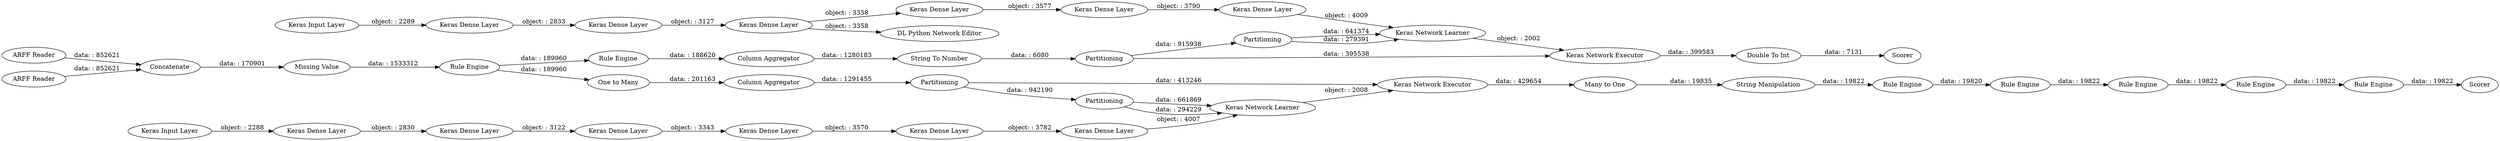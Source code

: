digraph {
	"784019232643204340_72" [label="Rule Engine"]
	"7649044951807812479_35" [label="Rule Engine"]
	"-9062402922066081241_57" [label="Keras Dense Layer"]
	"7649044951807812479_68" [label="One to Many"]
	"-9062402922066081241_61" [label="Keras Dense Layer"]
	"784019232643204340_71" [label="Rule Engine"]
	"7649044951807812479_22" [label="Column Aggregator"]
	"7649044951807812479_5" [label="Rule Engine"]
	"784019232643204340_73" [label="Rule Engine"]
	"784019232643204340_74" [label="Rule Engine"]
	"3902937424499596768_50" [label="Keras Dense Layer"]
	"3902937424499596768_47" [label="Keras Dense Layer"]
	"3902937424499596768_46" [label="Keras Input Layer"]
	"7649044951807812479_69" [label="Many to One"]
	"7649044951807812479_79" [label="Missing Value"]
	"-9062402922066081241_60" [label="Keras Dense Layer"]
	"7649044951807812479_44" [label="Double To Int"]
	"7649044951807812479_62" [label=Partitioning]
	"7649044951807812479_67" [label=Scorer]
	"7649044951807812479_39" [label="Keras Network Learner"]
	"3902937424499596768_49" [label="Keras Dense Layer"]
	"7649044951807812479_42" [label=Partitioning]
	"7649044951807812479_63" [label=Partitioning]
	"3902937424499596768_51" [label="Keras Dense Layer"]
	"7649044951807812479_65" [label="Keras Network Executor"]
	"-9062402922066081241_58" [label="Keras Dense Layer"]
	"-9062402922066081241_59" [label="Keras Dense Layer"]
	"7649044951807812479_40" [label="String To Number"]
	"7649044951807812479_43" [label="Keras Network Executor"]
	"7649044951807812479_70" [label="String Manipulation"]
	"7649044951807812479_2" [label="ARFF Reader"]
	"7649044951807812479_64" [label="Keras Network Learner"]
	"7649044951807812479_54" [label="Column Aggregator"]
	"3902937424499596768_52" [label="Keras Dense Layer"]
	"784019232643204340_75" [label="Rule Engine"]
	"-9062402922066081241_56" [label="Keras Dense Layer"]
	"3902937424499596768_48" [label="Keras Dense Layer"]
	"3902937424499596768_53" [label="DL Python Network Editor"]
	"7649044951807812479_45" [label=Scorer]
	"7649044951807812479_3" [label=Concatenate]
	"7649044951807812479_41" [label=Partitioning]
	"-9062402922066081241_55" [label="Keras Input Layer"]
	"7649044951807812479_1" [label="ARFF Reader"]
	"784019232643204340_73" -> "784019232643204340_74" [label="data: : 19822"]
	"3902937424499596768_49" -> "3902937424499596768_51" [label="object: : 3358"]
	"7649044951807812479_62" -> "7649044951807812479_63" [label="data: : 942190"]
	"784019232643204340_71" -> "784019232643204340_72" [label="data: : 19820"]
	"7649044951807812479_54" -> "7649044951807812479_62" [label="data: : 1291455"]
	"7649044951807812479_5" -> "7649044951807812479_35" [label="data: : 189960"]
	"-9062402922066081241_59" -> "-9062402922066081241_56" [label="object: : 3122"]
	"3902937424499596768_51" -> "3902937424499596768_48" [label="object: : 3577"]
	"7649044951807812479_63" -> "7649044951807812479_64" [label="data: : 661869"]
	"-9062402922066081241_55" -> "-9062402922066081241_58" [label="object: : 2288"]
	"7649044951807812479_70" -> "784019232643204340_71" [label="data: : 19822"]
	"7649044951807812479_42" -> "7649044951807812479_39" [label="data: : 279391"]
	"7649044951807812479_68" -> "7649044951807812479_54" [label="data: : 201163"]
	"7649044951807812479_69" -> "7649044951807812479_70" [label="data: : 19835"]
	"7649044951807812479_3" -> "7649044951807812479_79" [label="data: : 170901"]
	"7649044951807812479_64" -> "7649044951807812479_65" [label="object: : 2008"]
	"7649044951807812479_41" -> "7649044951807812479_43" [label="data: : 395538"]
	"3902937424499596768_52" -> "3902937424499596768_49" [label="object: : 3127"]
	"7649044951807812479_79" -> "7649044951807812479_5" [label="data: : 1533312"]
	"3902937424499596768_46" -> "3902937424499596768_47" [label="object: : 2289"]
	"3902937424499596768_49" -> "3902937424499596768_53" [label="object: : 3358"]
	"7649044951807812479_43" -> "7649044951807812479_44" [label="data: : 399583"]
	"7649044951807812479_62" -> "7649044951807812479_65" [label="data: : 413246"]
	"-9062402922066081241_56" -> "-9062402922066081241_60" [label="object: : 3343"]
	"3902937424499596768_48" -> "3902937424499596768_50" [label="object: : 3790"]
	"7649044951807812479_40" -> "7649044951807812479_41" [label="data: : 6080"]
	"-9062402922066081241_58" -> "-9062402922066081241_59" [label="object: : 2830"]
	"3902937424499596768_50" -> "7649044951807812479_39" [label="object: : 4009"]
	"7649044951807812479_2" -> "7649044951807812479_3" [label="data: : 852621"]
	"7649044951807812479_42" -> "7649044951807812479_39" [label="data: : 641374"]
	"-9062402922066081241_57" -> "-9062402922066081241_61" [label="object: : 3782"]
	"7649044951807812479_41" -> "7649044951807812479_42" [label="data: : 915938"]
	"7649044951807812479_22" -> "7649044951807812479_40" [label="data: : 1280183"]
	"7649044951807812479_65" -> "7649044951807812479_69" [label="data: : 429654"]
	"784019232643204340_72" -> "784019232643204340_73" [label="data: : 19822"]
	"784019232643204340_74" -> "784019232643204340_75" [label="data: : 19822"]
	"7649044951807812479_1" -> "7649044951807812479_3" [label="data: : 852621"]
	"7649044951807812479_63" -> "7649044951807812479_64" [label="data: : 294229"]
	"7649044951807812479_44" -> "7649044951807812479_45" [label="data: : 7131"]
	"-9062402922066081241_61" -> "7649044951807812479_64" [label="object: : 4007"]
	"-9062402922066081241_60" -> "-9062402922066081241_57" [label="object: : 3570"]
	"3902937424499596768_47" -> "3902937424499596768_52" [label="object: : 2833"]
	"7649044951807812479_5" -> "7649044951807812479_68" [label="data: : 189960"]
	"7649044951807812479_35" -> "7649044951807812479_22" [label="data: : 188620"]
	"7649044951807812479_39" -> "7649044951807812479_43" [label="object: : 2002"]
	"784019232643204340_75" -> "7649044951807812479_67" [label="data: : 19822"]
	rankdir=LR
}
